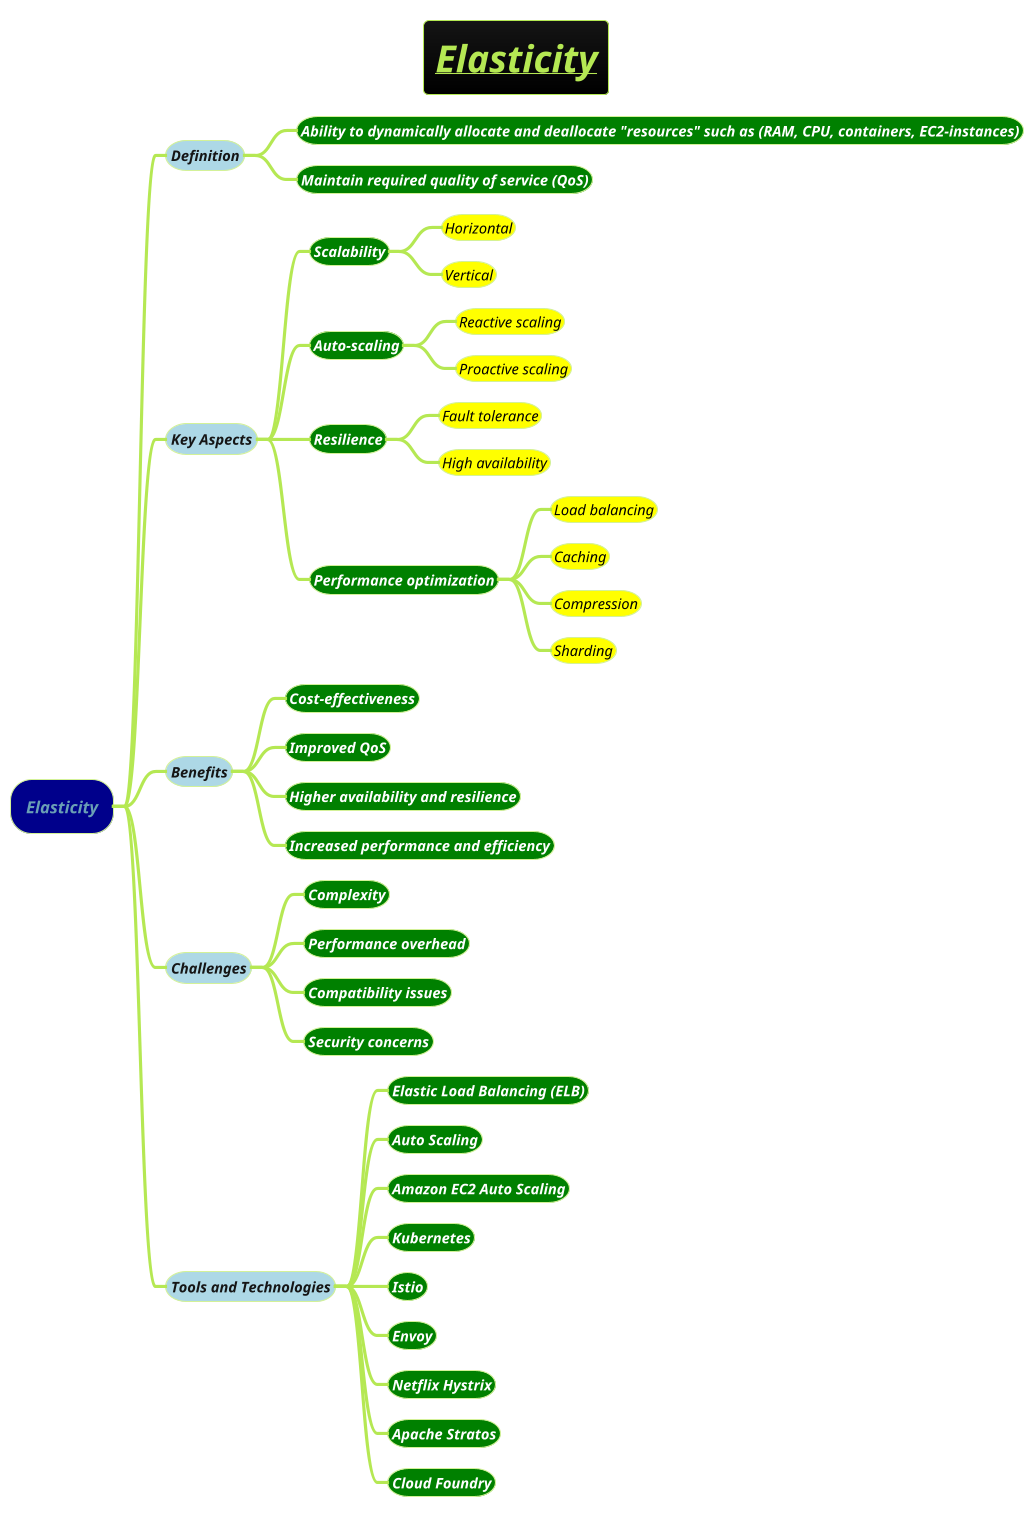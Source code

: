 @startmindmap
title =<i><b><u>Elasticity
!theme hacker

*[#darkblue] <i>Elasticity
**[#lightblue] <i><color #blac><size:14>Definition
***[#green] <b><i><color #white><size:14>Ability to dynamically allocate and deallocate "resources" such as (RAM, CPU, containers, EC2-instances)
***[#green] <b><i><color #white><size:14>Maintain required quality of service (QoS)
**[#lightblue] <i><color #blac><size:14>Key Aspects
***[#green] <b><i><color #white><size:14>Scalability
****[#yellow] <i><color #black><size:14>Horizontal
****[#yellow] <i><color #black><size:14>Vertical
***[#green] <b><i><color #white><size:14>Auto-scaling
****[#yellow] <i><color #black><size:14>Reactive scaling
****[#yellow] <i><color #black><size:14>Proactive scaling
***[#green] <b><i><color #white><size:14>Resilience
****[#yellow] <i><color #black><size:14>Fault tolerance
****[#yellow] <i><color #black><size:14>High availability
***[#green] <b><i><color #white><size:14>Performance optimization
****[#yellow] <i><color #black><size:14>Load balancing
****[#yellow] <i><color #black><size:14>Caching
****[#yellow] <i><color #black><size:14>Compression
****[#yellow] <i><color #black><size:14>Sharding
**[#lightblue] <i><color #blac><size:14>Benefits
***[#green] <b><i><color #white><size:14>Cost-effectiveness
***[#green] <b><i><color #white><size:14>Improved QoS
***[#green] <b><i><color #white><size:14>Higher availability and resilience
***[#green] <b><i><color #white><size:14>Increased performance and efficiency
**[#lightblue] <i><color #blac><size:14>Challenges
***[#green] <b><i><color #white><size:14>Complexity
***[#green] <b><i><color #white><size:14>Performance overhead
***[#green] <b><i><color #white><size:14>Compatibility issues
***[#green] <b><i><color #white><size:14>Security concerns
**[#lightblue] <i><color #blac><size:14>Tools and Technologies
***[#green] <b><i><color #white><size:14>Elastic Load Balancing (ELB)
***[#green] <b><i><color #white><size:14>Auto Scaling
***[#green] <b><i><color #white><size:14>Amazon EC2 Auto Scaling
***[#green] <b><i><color #white><size:14>Kubernetes
***[#green] <b><i><color #white><size:14>Istio
***[#green] <b><i><color #white><size:14>Envoy
***[#green] <b><i><color #white><size:14>Netflix Hystrix
***[#green] <b><i><color #white><size:14>Apache Stratos
***[#green] <b><i><color #white><size:14>Cloud Foundry
@endmindmap
